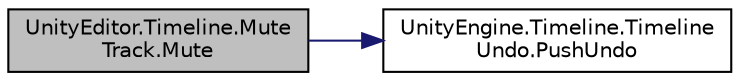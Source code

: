 digraph "UnityEditor.Timeline.MuteTrack.Mute"
{
 // LATEX_PDF_SIZE
  edge [fontname="Helvetica",fontsize="10",labelfontname="Helvetica",labelfontsize="10"];
  node [fontname="Helvetica",fontsize="10",shape=record];
  rankdir="LR";
  Node1 [label="UnityEditor.Timeline.Mute\lTrack.Mute",height=0.2,width=0.4,color="black", fillcolor="grey75", style="filled", fontcolor="black",tooltip=" "];
  Node1 -> Node2 [color="midnightblue",fontsize="10",style="solid",fontname="Helvetica"];
  Node2 [label="UnityEngine.Timeline.Timeline\lUndo.PushUndo",height=0.2,width=0.4,color="black", fillcolor="white", style="filled",URL="$class_unity_engine_1_1_timeline_1_1_timeline_undo.html#a2c45dda5e68a6de6f481aee4888b352c",tooltip=" "];
}
